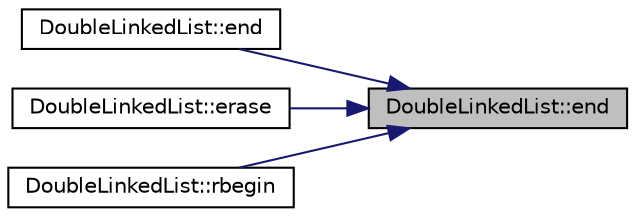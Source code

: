 digraph "DoubleLinkedList::end"
{
 // LATEX_PDF_SIZE
  edge [fontname="Helvetica",fontsize="10",labelfontname="Helvetica",labelfontsize="10"];
  node [fontname="Helvetica",fontsize="10",shape=record];
  rankdir="RL";
  Node1 [label="DoubleLinkedList::end",height=0.2,width=0.4,color="black", fillcolor="grey75", style="filled", fontcolor="black",tooltip=" "];
  Node1 -> Node2 [dir="back",color="midnightblue",fontsize="10",style="solid"];
  Node2 [label="DoubleLinkedList::end",height=0.2,width=0.4,color="black", fillcolor="white", style="filled",URL="$class_double_linked_list.html#a4841128eb8a71df229e3c725285c8549",tooltip=" "];
  Node1 -> Node3 [dir="back",color="midnightblue",fontsize="10",style="solid"];
  Node3 [label="DoubleLinkedList::erase",height=0.2,width=0.4,color="black", fillcolor="white", style="filled",URL="$class_double_linked_list.html#a4bece4ec238e77d23fa9550afed63e3f",tooltip=" "];
  Node1 -> Node4 [dir="back",color="midnightblue",fontsize="10",style="solid"];
  Node4 [label="DoubleLinkedList::rbegin",height=0.2,width=0.4,color="black", fillcolor="white", style="filled",URL="$class_double_linked_list.html#a154b3e7db16f33404e855a4b12b72fb1",tooltip=" "];
}
